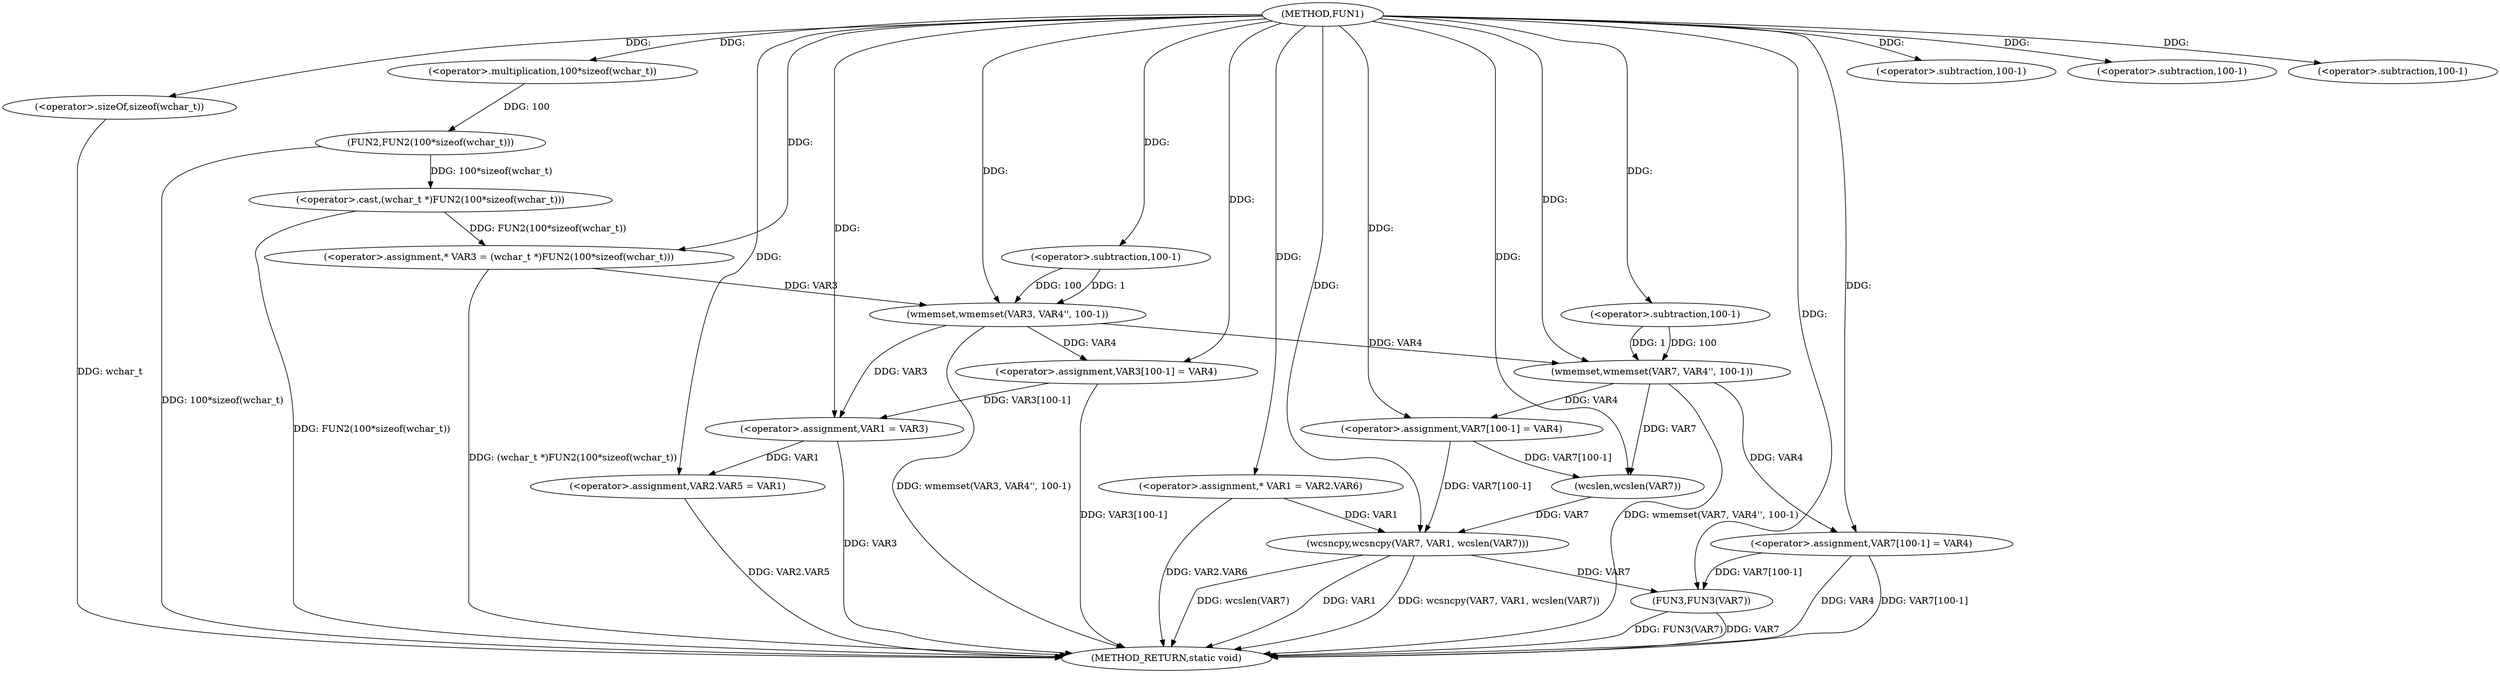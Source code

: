 digraph FUN1 {  
"1000100" [label = "(METHOD,FUN1)" ]
"1000171" [label = "(METHOD_RETURN,static void)" ]
"1000105" [label = "(<operator>.assignment,* VAR3 = (wchar_t *)FUN2(100*sizeof(wchar_t)))" ]
"1000107" [label = "(<operator>.cast,(wchar_t *)FUN2(100*sizeof(wchar_t)))" ]
"1000109" [label = "(FUN2,FUN2(100*sizeof(wchar_t)))" ]
"1000110" [label = "(<operator>.multiplication,100*sizeof(wchar_t))" ]
"1000112" [label = "(<operator>.sizeOf,sizeof(wchar_t))" ]
"1000114" [label = "(wmemset,wmemset(VAR3, VAR4'', 100-1))" ]
"1000117" [label = "(<operator>.subtraction,100-1)" ]
"1000120" [label = "(<operator>.assignment,VAR3[100-1] = VAR4)" ]
"1000123" [label = "(<operator>.subtraction,100-1)" ]
"1000127" [label = "(<operator>.assignment,VAR1 = VAR3)" ]
"1000130" [label = "(<operator>.assignment,VAR2.VAR5 = VAR1)" ]
"1000137" [label = "(<operator>.assignment,* VAR1 = VAR2.VAR6)" ]
"1000144" [label = "(wmemset,wmemset(VAR7, VAR4'', 100-1))" ]
"1000147" [label = "(<operator>.subtraction,100-1)" ]
"1000150" [label = "(<operator>.assignment,VAR7[100-1] = VAR4)" ]
"1000153" [label = "(<operator>.subtraction,100-1)" ]
"1000157" [label = "(wcsncpy,wcsncpy(VAR7, VAR1, wcslen(VAR7)))" ]
"1000160" [label = "(wcslen,wcslen(VAR7))" ]
"1000162" [label = "(<operator>.assignment,VAR7[100-1] = VAR4)" ]
"1000165" [label = "(<operator>.subtraction,100-1)" ]
"1000169" [label = "(FUN3,FUN3(VAR7))" ]
  "1000157" -> "1000171"  [ label = "DDG: VAR1"] 
  "1000105" -> "1000171"  [ label = "DDG: (wchar_t *)FUN2(100*sizeof(wchar_t))"] 
  "1000169" -> "1000171"  [ label = "DDG: FUN3(VAR7)"] 
  "1000157" -> "1000171"  [ label = "DDG: wcsncpy(VAR7, VAR1, wcslen(VAR7))"] 
  "1000137" -> "1000171"  [ label = "DDG: VAR2.VAR6"] 
  "1000120" -> "1000171"  [ label = "DDG: VAR3[100-1]"] 
  "1000169" -> "1000171"  [ label = "DDG: VAR7"] 
  "1000162" -> "1000171"  [ label = "DDG: VAR4"] 
  "1000114" -> "1000171"  [ label = "DDG: wmemset(VAR3, VAR4'', 100-1)"] 
  "1000157" -> "1000171"  [ label = "DDG: wcslen(VAR7)"] 
  "1000127" -> "1000171"  [ label = "DDG: VAR3"] 
  "1000144" -> "1000171"  [ label = "DDG: wmemset(VAR7, VAR4'', 100-1)"] 
  "1000112" -> "1000171"  [ label = "DDG: wchar_t"] 
  "1000109" -> "1000171"  [ label = "DDG: 100*sizeof(wchar_t)"] 
  "1000162" -> "1000171"  [ label = "DDG: VAR7[100-1]"] 
  "1000107" -> "1000171"  [ label = "DDG: FUN2(100*sizeof(wchar_t))"] 
  "1000130" -> "1000171"  [ label = "DDG: VAR2.VAR5"] 
  "1000107" -> "1000105"  [ label = "DDG: FUN2(100*sizeof(wchar_t))"] 
  "1000100" -> "1000105"  [ label = "DDG: "] 
  "1000109" -> "1000107"  [ label = "DDG: 100*sizeof(wchar_t)"] 
  "1000110" -> "1000109"  [ label = "DDG: 100"] 
  "1000100" -> "1000110"  [ label = "DDG: "] 
  "1000100" -> "1000112"  [ label = "DDG: "] 
  "1000105" -> "1000114"  [ label = "DDG: VAR3"] 
  "1000100" -> "1000114"  [ label = "DDG: "] 
  "1000117" -> "1000114"  [ label = "DDG: 100"] 
  "1000117" -> "1000114"  [ label = "DDG: 1"] 
  "1000100" -> "1000117"  [ label = "DDG: "] 
  "1000114" -> "1000120"  [ label = "DDG: VAR4"] 
  "1000100" -> "1000120"  [ label = "DDG: "] 
  "1000100" -> "1000123"  [ label = "DDG: "] 
  "1000114" -> "1000127"  [ label = "DDG: VAR3"] 
  "1000120" -> "1000127"  [ label = "DDG: VAR3[100-1]"] 
  "1000100" -> "1000127"  [ label = "DDG: "] 
  "1000127" -> "1000130"  [ label = "DDG: VAR1"] 
  "1000100" -> "1000130"  [ label = "DDG: "] 
  "1000100" -> "1000137"  [ label = "DDG: "] 
  "1000100" -> "1000144"  [ label = "DDG: "] 
  "1000114" -> "1000144"  [ label = "DDG: VAR4"] 
  "1000147" -> "1000144"  [ label = "DDG: 100"] 
  "1000147" -> "1000144"  [ label = "DDG: 1"] 
  "1000100" -> "1000147"  [ label = "DDG: "] 
  "1000144" -> "1000150"  [ label = "DDG: VAR4"] 
  "1000100" -> "1000150"  [ label = "DDG: "] 
  "1000100" -> "1000153"  [ label = "DDG: "] 
  "1000150" -> "1000157"  [ label = "DDG: VAR7[100-1]"] 
  "1000160" -> "1000157"  [ label = "DDG: VAR7"] 
  "1000100" -> "1000157"  [ label = "DDG: "] 
  "1000137" -> "1000157"  [ label = "DDG: VAR1"] 
  "1000150" -> "1000160"  [ label = "DDG: VAR7[100-1]"] 
  "1000144" -> "1000160"  [ label = "DDG: VAR7"] 
  "1000100" -> "1000160"  [ label = "DDG: "] 
  "1000100" -> "1000162"  [ label = "DDG: "] 
  "1000144" -> "1000162"  [ label = "DDG: VAR4"] 
  "1000100" -> "1000165"  [ label = "DDG: "] 
  "1000157" -> "1000169"  [ label = "DDG: VAR7"] 
  "1000162" -> "1000169"  [ label = "DDG: VAR7[100-1]"] 
  "1000100" -> "1000169"  [ label = "DDG: "] 
}
